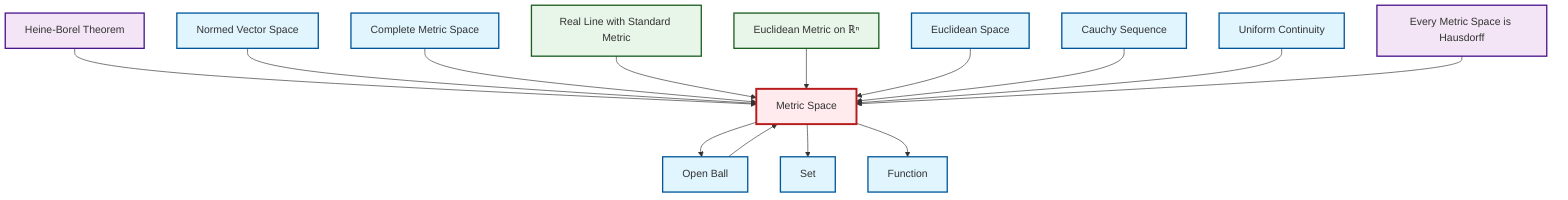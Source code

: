 graph TD
    classDef definition fill:#e1f5fe,stroke:#01579b,stroke-width:2px
    classDef theorem fill:#f3e5f5,stroke:#4a148c,stroke-width:2px
    classDef axiom fill:#fff3e0,stroke:#e65100,stroke-width:2px
    classDef example fill:#e8f5e9,stroke:#1b5e20,stroke-width:2px
    classDef current fill:#ffebee,stroke:#b71c1c,stroke-width:3px
    def-cauchy-sequence["Cauchy Sequence"]:::definition
    def-function["Function"]:::definition
    ex-euclidean-metric["Euclidean Metric on ℝⁿ"]:::example
    def-metric-space["Metric Space"]:::definition
    def-normed-vector-space["Normed Vector Space"]:::definition
    def-uniform-continuity["Uniform Continuity"]:::definition
    def-set["Set"]:::definition
    ex-real-line-metric["Real Line with Standard Metric"]:::example
    thm-metric-hausdorff["Every Metric Space is Hausdorff"]:::theorem
    def-euclidean-space["Euclidean Space"]:::definition
    thm-heine-borel["Heine-Borel Theorem"]:::theorem
    def-complete-metric-space["Complete Metric Space"]:::definition
    def-open-ball["Open Ball"]:::definition
    def-metric-space --> def-open-ball
    thm-heine-borel --> def-metric-space
    def-normed-vector-space --> def-metric-space
    def-complete-metric-space --> def-metric-space
    def-open-ball --> def-metric-space
    ex-real-line-metric --> def-metric-space
    ex-euclidean-metric --> def-metric-space
    def-euclidean-space --> def-metric-space
    def-metric-space --> def-set
    def-cauchy-sequence --> def-metric-space
    def-metric-space --> def-function
    def-uniform-continuity --> def-metric-space
    thm-metric-hausdorff --> def-metric-space
    class def-metric-space current